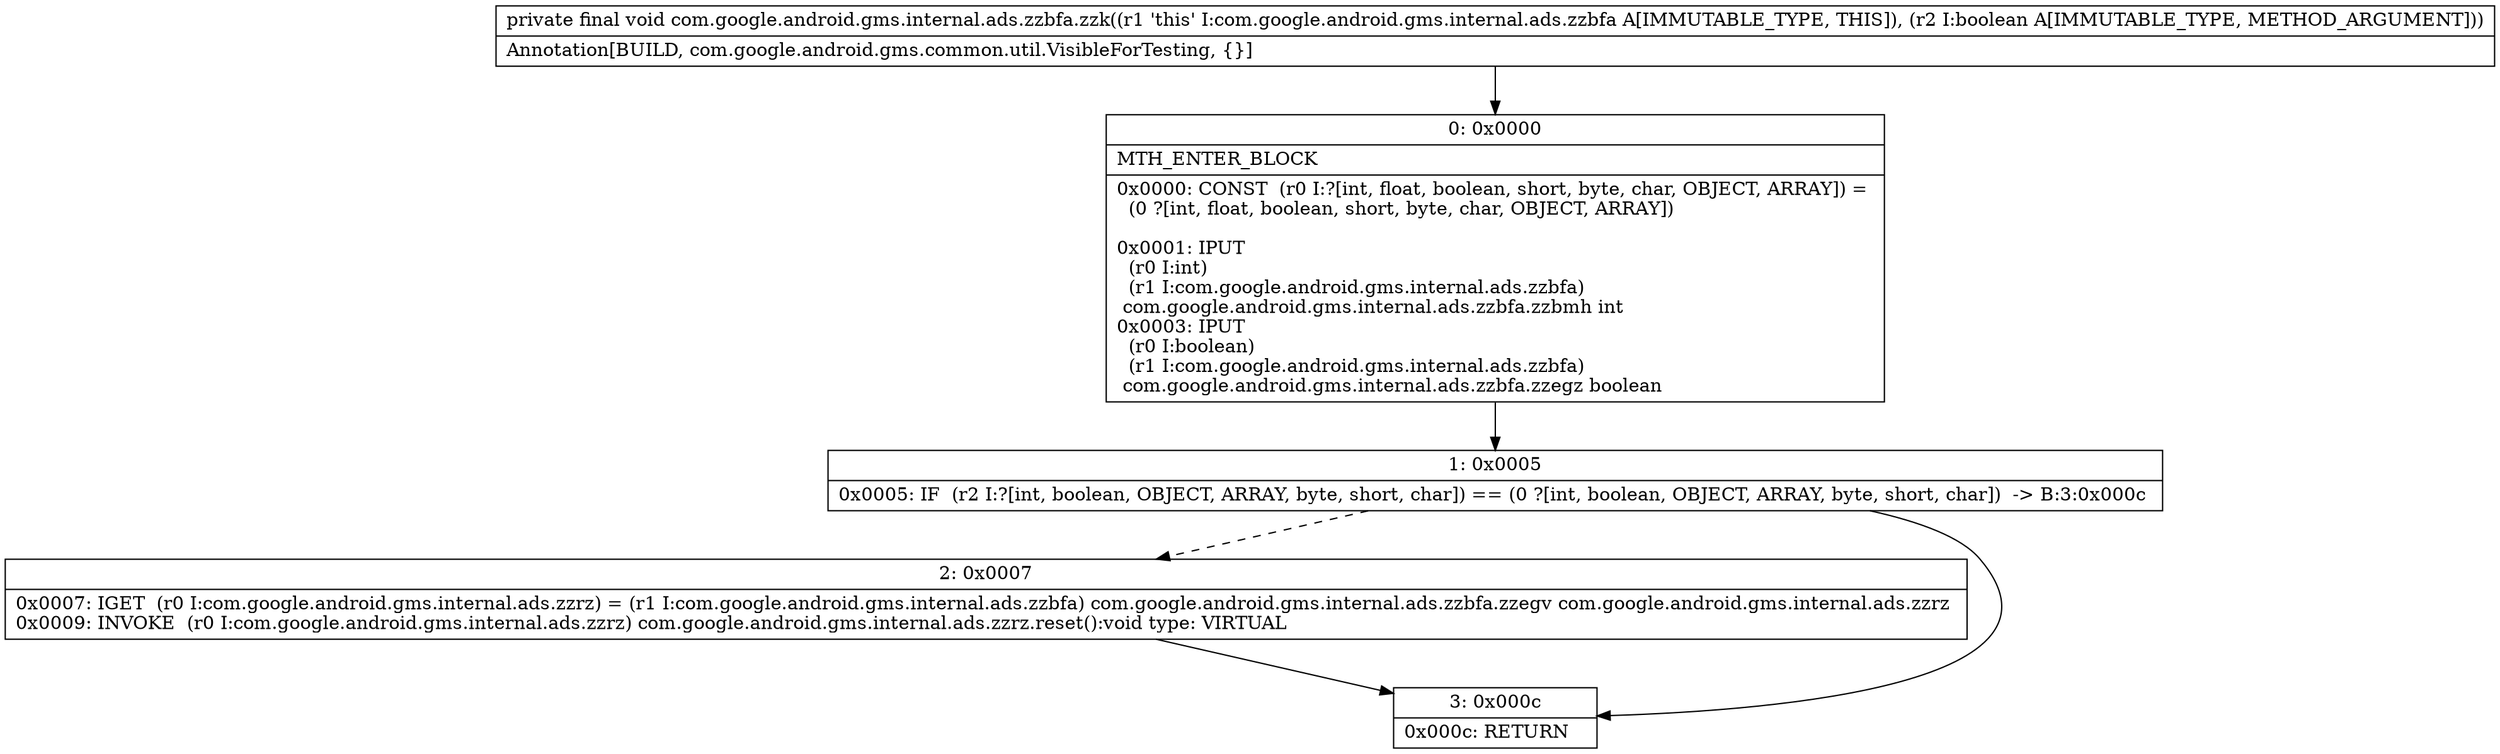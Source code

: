 digraph "CFG forcom.google.android.gms.internal.ads.zzbfa.zzk(Z)V" {
Node_0 [shape=record,label="{0\:\ 0x0000|MTH_ENTER_BLOCK\l|0x0000: CONST  (r0 I:?[int, float, boolean, short, byte, char, OBJECT, ARRAY]) = \l  (0 ?[int, float, boolean, short, byte, char, OBJECT, ARRAY])\l \l0x0001: IPUT  \l  (r0 I:int)\l  (r1 I:com.google.android.gms.internal.ads.zzbfa)\l com.google.android.gms.internal.ads.zzbfa.zzbmh int \l0x0003: IPUT  \l  (r0 I:boolean)\l  (r1 I:com.google.android.gms.internal.ads.zzbfa)\l com.google.android.gms.internal.ads.zzbfa.zzegz boolean \l}"];
Node_1 [shape=record,label="{1\:\ 0x0005|0x0005: IF  (r2 I:?[int, boolean, OBJECT, ARRAY, byte, short, char]) == (0 ?[int, boolean, OBJECT, ARRAY, byte, short, char])  \-\> B:3:0x000c \l}"];
Node_2 [shape=record,label="{2\:\ 0x0007|0x0007: IGET  (r0 I:com.google.android.gms.internal.ads.zzrz) = (r1 I:com.google.android.gms.internal.ads.zzbfa) com.google.android.gms.internal.ads.zzbfa.zzegv com.google.android.gms.internal.ads.zzrz \l0x0009: INVOKE  (r0 I:com.google.android.gms.internal.ads.zzrz) com.google.android.gms.internal.ads.zzrz.reset():void type: VIRTUAL \l}"];
Node_3 [shape=record,label="{3\:\ 0x000c|0x000c: RETURN   \l}"];
MethodNode[shape=record,label="{private final void com.google.android.gms.internal.ads.zzbfa.zzk((r1 'this' I:com.google.android.gms.internal.ads.zzbfa A[IMMUTABLE_TYPE, THIS]), (r2 I:boolean A[IMMUTABLE_TYPE, METHOD_ARGUMENT]))  | Annotation[BUILD, com.google.android.gms.common.util.VisibleForTesting, \{\}]\l}"];
MethodNode -> Node_0;
Node_0 -> Node_1;
Node_1 -> Node_2[style=dashed];
Node_1 -> Node_3;
Node_2 -> Node_3;
}

